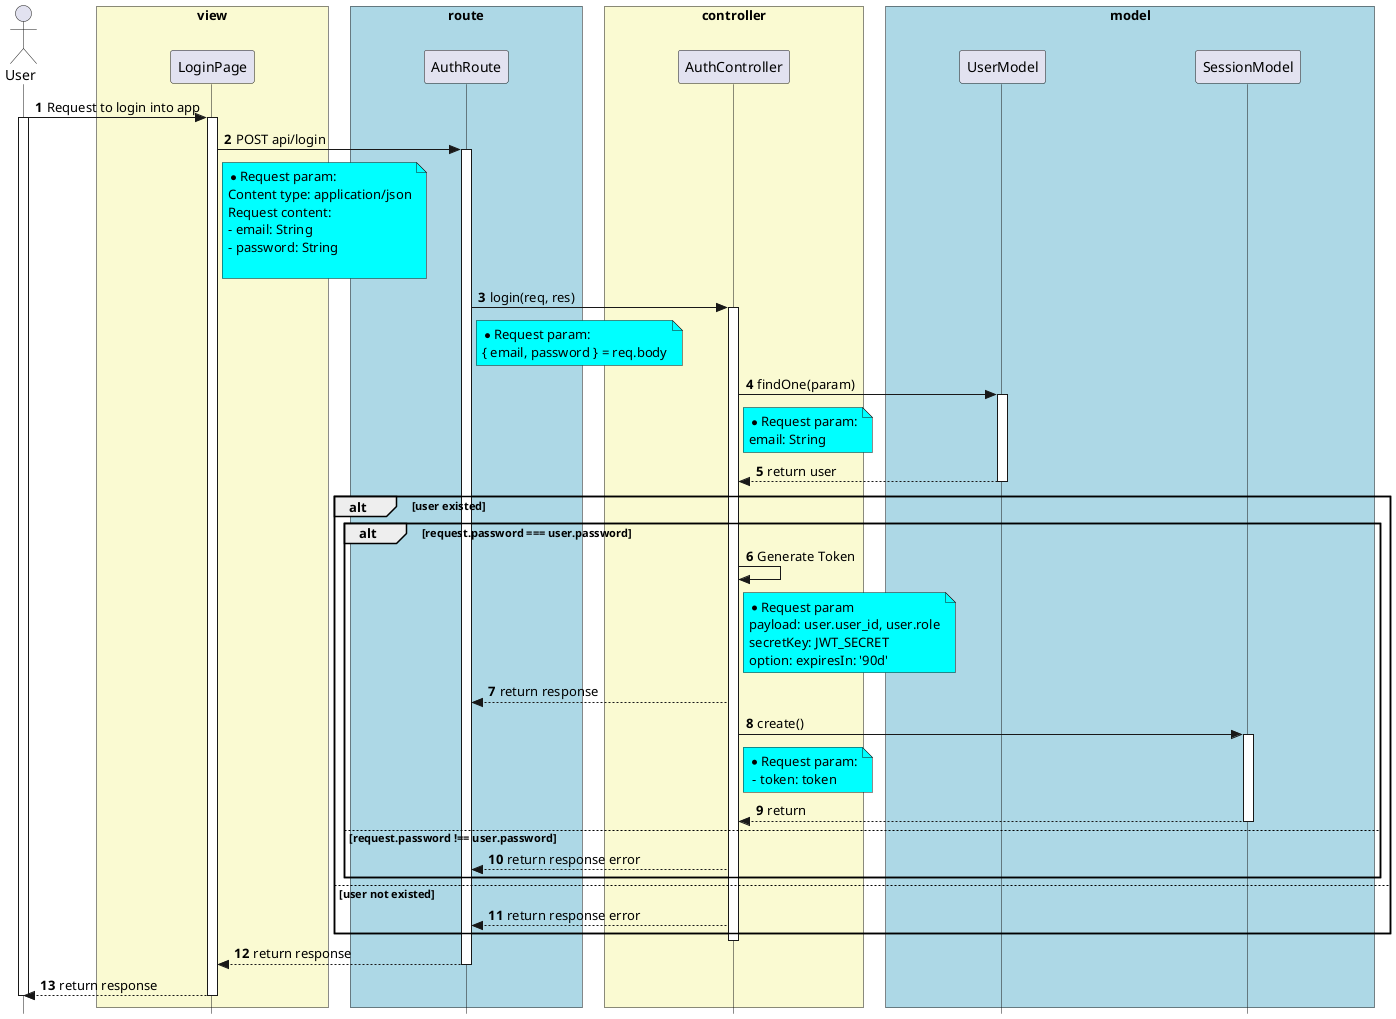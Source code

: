 
@startuml


skinparam style strictuml

skinparam lifelineStrategy solid

skinparam ParticipantPadding 70

skinparam BoxPadding 10

autonumber

actor User as User

box "view" #LightGoldenRodYellow

participant LoginPage as LoginPage

end box


box "route" #lightBlue

participant AuthRoute as AuthRoute

end box


box "controller" #LightGoldenRodYellow
participant AuthController as AuthController

end box


box "model" #lightBlue
participant UserModel as UserModel
participant SessionModel as SessionModel


end box


User -> LoginPage: Request to login into app
activate User
activate LoginPage

LoginPage -> AuthRoute: POST api/login
activate AuthRoute

note right of LoginPage #Aqua
* Request param:
Content type: application/json
Request content:
- email: String
- password: String

end note

AuthRoute -> AuthController: login(req, res)
activate AuthController

note right of AuthRoute #Aqua
* Request param:
{ email, password } = req.body
end note

AuthController -> UserModel: findOne(param)
note right of AuthController #Aqua
* Request param:
email: String
end note
activate UserModel 
UserModel --> AuthController: return user
deactivate UserModel
alt user existed

alt request.password === user.password 
AuthController -> AuthController: Generate Token
note right of AuthController #Aqua
* Request param
payload: user.user_id, user.role
secretKey: JWT_SECRET
option: expiresIn: '90d'
end note

AuthController --> AuthRoute: return response
' note left of AuthController #Aqua
' * Response params:
' - cookie
' - status
' - user
' end note

AuthController -> SessionModel: create()
note right of AuthController #Aqua
* Request param:
 - token: token
end note

activate SessionModel
SessionModel --> AuthController: return
deactivate SessionModel

else request.password !== user.password 
AuthController --> AuthRoute: return response error

end

else user not existed
AuthController --> AuthRoute: return response error

end
deactivate AuthController

AuthRoute --> LoginPage: return response
deactivate AuthRoute
LoginPage --> User: return response
deactivate LoginPage
deactivate User

@enduml
